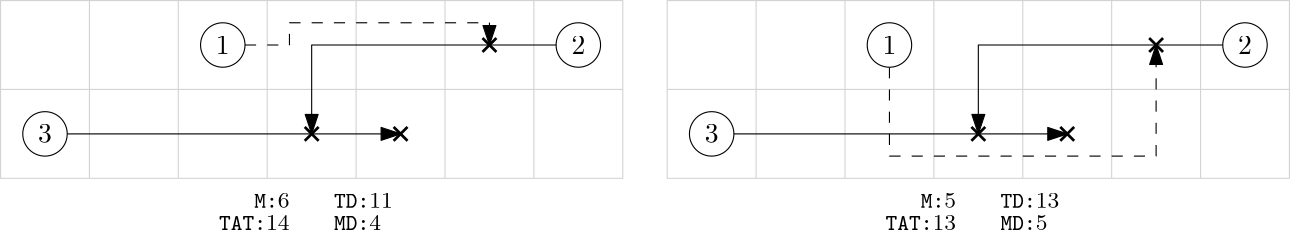 <?xml version="1.0"?>
<!DOCTYPE ipe SYSTEM "ipe.dtd">
<ipe version="70218" creator="Ipe 7.2.26">
<info created="D:20230326120639" modified="D:20230326171327"/>
<ipestyle name="basic">
<symbol name="arrow/arc(spx)">
<path stroke="sym-stroke" fill="sym-stroke" pen="sym-pen">
0 0 m
-1 0.333 l
-1 -0.333 l
h
</path>
</symbol>
<symbol name="arrow/farc(spx)">
<path stroke="sym-stroke" fill="white" pen="sym-pen">
0 0 m
-1 0.333 l
-1 -0.333 l
h
</path>
</symbol>
<symbol name="arrow/ptarc(spx)">
<path stroke="sym-stroke" fill="sym-stroke" pen="sym-pen">
0 0 m
-1 0.333 l
-0.8 0 l
-1 -0.333 l
h
</path>
</symbol>
<symbol name="arrow/fptarc(spx)">
<path stroke="sym-stroke" fill="white" pen="sym-pen">
0 0 m
-1 0.333 l
-0.8 0 l
-1 -0.333 l
h
</path>
</symbol>
<symbol name="mark/circle(sx)" transformations="translations">
<path fill="sym-stroke">
0.6 0 0 0.6 0 0 e
0.4 0 0 0.4 0 0 e
</path>
</symbol>
<symbol name="mark/disk(sx)" transformations="translations">
<path fill="sym-stroke">
0.6 0 0 0.6 0 0 e
</path>
</symbol>
<symbol name="mark/fdisk(sfx)" transformations="translations">
<group>
<path fill="sym-fill">
0.5 0 0 0.5 0 0 e
</path>
<path fill="sym-stroke" fillrule="eofill">
0.6 0 0 0.6 0 0 e
0.4 0 0 0.4 0 0 e
</path>
</group>
</symbol>
<symbol name="mark/box(sx)" transformations="translations">
<path fill="sym-stroke" fillrule="eofill">
-0.6 -0.6 m
0.6 -0.6 l
0.6 0.6 l
-0.6 0.6 l
h
-0.4 -0.4 m
0.4 -0.4 l
0.4 0.4 l
-0.4 0.4 l
h
</path>
</symbol>
<symbol name="mark/square(sx)" transformations="translations">
<path fill="sym-stroke">
-0.6 -0.6 m
0.6 -0.6 l
0.6 0.6 l
-0.6 0.6 l
h
</path>
</symbol>
<symbol name="mark/fsquare(sfx)" transformations="translations">
<group>
<path fill="sym-fill">
-0.5 -0.5 m
0.5 -0.5 l
0.5 0.5 l
-0.5 0.5 l
h
</path>
<path fill="sym-stroke" fillrule="eofill">
-0.6 -0.6 m
0.6 -0.6 l
0.6 0.6 l
-0.6 0.6 l
h
-0.4 -0.4 m
0.4 -0.4 l
0.4 0.4 l
-0.4 0.4 l
h
</path>
</group>
</symbol>
<symbol name="mark/cross(sx)" transformations="translations">
<group>
<path fill="sym-stroke">
-0.43 -0.57 m
0.57 0.43 l
0.43 0.57 l
-0.57 -0.43 l
h
</path>
<path fill="sym-stroke">
-0.43 0.57 m
0.57 -0.43 l
0.43 -0.57 l
-0.57 0.43 l
h
</path>
</group>
</symbol>
<symbol name="arrow/fnormal(spx)">
<path stroke="sym-stroke" fill="white" pen="sym-pen">
0 0 m
-1 0.333 l
-1 -0.333 l
h
</path>
</symbol>
<symbol name="arrow/pointed(spx)">
<path stroke="sym-stroke" fill="sym-stroke" pen="sym-pen">
0 0 m
-1 0.333 l
-0.8 0 l
-1 -0.333 l
h
</path>
</symbol>
<symbol name="arrow/fpointed(spx)">
<path stroke="sym-stroke" fill="white" pen="sym-pen">
0 0 m
-1 0.333 l
-0.8 0 l
-1 -0.333 l
h
</path>
</symbol>
<symbol name="arrow/linear(spx)">
<path stroke="sym-stroke" pen="sym-pen">
-1 0.333 m
0 0 l
-1 -0.333 l
</path>
</symbol>
<symbol name="arrow/fdouble(spx)">
<path stroke="sym-stroke" fill="white" pen="sym-pen">
0 0 m
-1 0.333 l
-1 -0.333 l
h
-1 0 m
-2 0.333 l
-2 -0.333 l
h
</path>
</symbol>
<symbol name="arrow/double(spx)">
<path stroke="sym-stroke" fill="sym-stroke" pen="sym-pen">
0 0 m
-1 0.333 l
-1 -0.333 l
h
-1 0 m
-2 0.333 l
-2 -0.333 l
h
</path>
</symbol>
<symbol name="arrow/mid-normal(spx)">
<path stroke="sym-stroke" fill="sym-stroke" pen="sym-pen">
0.5 0 m
-0.5 0.333 l
-0.5 -0.333 l
h
</path>
</symbol>
<symbol name="arrow/mid-fnormal(spx)">
<path stroke="sym-stroke" fill="white" pen="sym-pen">
0.5 0 m
-0.5 0.333 l
-0.5 -0.333 l
h
</path>
</symbol>
<symbol name="arrow/mid-pointed(spx)">
<path stroke="sym-stroke" fill="sym-stroke" pen="sym-pen">
0.5 0 m
-0.5 0.333 l
-0.3 0 l
-0.5 -0.333 l
h
</path>
</symbol>
<symbol name="arrow/mid-fpointed(spx)">
<path stroke="sym-stroke" fill="white" pen="sym-pen">
0.5 0 m
-0.5 0.333 l
-0.3 0 l
-0.5 -0.333 l
h
</path>
</symbol>
<symbol name="arrow/mid-double(spx)">
<path stroke="sym-stroke" fill="sym-stroke" pen="sym-pen">
1 0 m
0 0.333 l
0 -0.333 l
h
0 0 m
-1 0.333 l
-1 -0.333 l
h
</path>
</symbol>
<symbol name="arrow/mid-fdouble(spx)">
<path stroke="sym-stroke" fill="white" pen="sym-pen">
1 0 m
0 0.333 l
0 -0.333 l
h
0 0 m
-1 0.333 l
-1 -0.333 l
h
</path>
</symbol>
<anglesize name="22.5 deg" value="22.5"/>
<anglesize name="30 deg" value="30"/>
<anglesize name="45 deg" value="45"/>
<anglesize name="60 deg" value="60"/>
<anglesize name="90 deg" value="90"/>
<arrowsize name="large" value="10"/>
<arrowsize name="small" value="5"/>
<arrowsize name="tiny" value="3"/>
<color name="blue" value="0 0 1"/>
<color name="brown" value="0.647 0.165 0.165"/>
<color name="darkblue" value="0 0 0.545"/>
<color name="darkcyan" value="0 0.545 0.545"/>
<color name="darkgray" value="0.663"/>
<color name="darkgreen" value="0 0.392 0"/>
<color name="darkmagenta" value="0.545 0 0.545"/>
<color name="darkorange" value="1 0.549 0"/>
<color name="darkred" value="0.545 0 0"/>
<color name="gold" value="1 0.843 0"/>
<color name="gray" value="0.745"/>
<color name="green" value="0 1 0"/>
<color name="lightblue" value="0.678 0.847 0.902"/>
<color name="lightcyan" value="0.878 1 1"/>
<color name="lightgray" value="0.827"/>
<color name="lightgreen" value="0.565 0.933 0.565"/>
<color name="lightyellow" value="1 1 0.878"/>
<color name="navy" value="0 0 0.502"/>
<color name="orange" value="1 0.647 0"/>
<color name="pink" value="1 0.753 0.796"/>
<color name="purple" value="0.627 0.125 0.941"/>
<color name="red" value="1 0 0"/>
<color name="seagreen" value="0.18 0.545 0.341"/>
<color name="turquoise" value="0.251 0.878 0.816"/>
<color name="violet" value="0.933 0.51 0.933"/>
<color name="yellow" value="1 1 0"/>
<dashstyle name="dash dot dotted" value="[4 2 1 2 1 2] 0"/>
<dashstyle name="dash dotted" value="[4 2 1 2] 0"/>
<dashstyle name="dashed" value="[4] 0"/>
<dashstyle name="dotted" value="[1 3] 0"/>
<gridsize name="10 pts (~3.5 mm)" value="10"/>
<gridsize name="14 pts (~5 mm)" value="14"/>
<gridsize name="16 pts (~6 mm)" value="16"/>
<gridsize name="20 pts (~7 mm)" value="20"/>
<gridsize name="28 pts (~10 mm)" value="28"/>
<gridsize name="32 pts (~12 mm)" value="32"/>
<gridsize name="4 pts" value="4"/>
<gridsize name="56 pts (~20 mm)" value="56"/>
<gridsize name="8 pts (~3 mm)" value="8"/>
<opacity name="10%" value="0.1"/>
<opacity name="30%" value="0.3"/>
<opacity name="50%" value="0.5"/>
<opacity name="75%" value="0.75"/>
<pen name="fat" value="1.2"/>
<pen name="heavier" value="0.8"/>
<pen name="ultrafat" value="2"/>
<symbolsize name="large" value="5"/>
<symbolsize name="small" value="2"/>
<symbolsize name="tiny" value="1.1"/>
<textsize name="Huge" value="\Huge"/>
<textsize name="LARGE" value="\LARGE"/>
<textsize name="Large" value="\Large"/>
<textsize name="footnote" value="\footnotesize"/>
<textsize name="huge" value="\huge"/>
<textsize name="large" value="\large"/>
<textsize name="script" value="\scriptsize"/>
<textsize name="small" value="\small"/>
<textsize name="tiny" value="\tiny"/>
<textstyle name="center" begin="\begin{center}" end="\end{center}"/>
<textstyle name="item" begin="\begin{itemize}\item{}" end="\end{itemize}"/>
<textstyle name="itemize" begin="\begin{itemize}" end="\end{itemize}"/>
<tiling name="falling" angle="-60" step="4" width="1"/>
<tiling name="rising" angle="30" step="4" width="1"/>
</ipestyle>
<page>
<layer name="robots"/>
<layer name="paths"/>
<layer name="grid"/>
<layer name="wait"/>
<layer name="around"/>
<view layers="wait around" active="around"/>
<path layer="grid" stroke="lightgray">
160 736 m
160 672 l
384 672 l
384 736 l
h
</path>
<path stroke="lightgray">
160 704 m
384 704 l
</path>
<path stroke="lightgray">
192 736 m
192 672 l
</path>
<path stroke="lightgray">
224 736 m
224 672 l
</path>
<path stroke="lightgray">
256 736 m
256 672 l
</path>
<path stroke="lightgray">
288 736 m
288 672 l
</path>
<path stroke="lightgray">
320 736 m
320 672 l
</path>
<path stroke="lightgray">
352 736 m
352 672 l
</path>
<use layer="robots" name="mark/cross(sx)" pos="272 688" size="large" stroke="black"/>
<use name="mark/cross(sx)" pos="304 688" size="large" stroke="black"/>
<use name="mark/cross(sx)" pos="336 720" size="large" stroke="black"/>
<path layer="paths" stroke="black" fill="white" arrow="normal/normal">
368 720 m
272 688 l
</path>
<path layer="robots" stroke="black" fill="white">
8 0 0 8 368 720 e
</path>
<path layer="paths" stroke="black" fill="white" arrow="normal/normal">
240 720 m
336 720 l
</path>
<path layer="robots" stroke="black" fill="white">
8 0 0 8 240 720 e
</path>
<path layer="paths" stroke="black" arrow="normal/normal">
176 688 m
240 672
304 688 c
</path>
<path layer="robots" stroke="black" fill="white">
8 0 0 8 176 688 e
</path>
<text layer="paths" transformations="translations" pos="240 720" stroke="black" type="label" width="4.981" height="6.42" depth="0" halign="center" valign="center" style="math">1</text>
<text transformations="translations" pos="368 720" stroke="black" type="label" width="4.981" height="6.42" depth="0" halign="center" valign="center" style="math">2</text>
<text transformations="translations" pos="176 688" stroke="black" type="label" width="4.981" height="6.42" depth="0" halign="center" valign="center" style="math">3</text>
<path layer="wait" matrix="1 0 0 1 -112 -144" stroke="lightgray">
160 736 m
160 672 l
384 672 l
384 736 l
h
</path>
<path matrix="1 0 0 1 -112 -144" stroke="lightgray">
160 704 m
384 704 l
</path>
<path matrix="1 0 0 1 -112 -144" stroke="lightgray">
192 736 m
192 672 l
</path>
<path matrix="1 0 0 1 -112 -144" stroke="lightgray">
224 736 m
224 672 l
</path>
<path matrix="1 0 0 1 -112 -144" stroke="lightgray">
256 736 m
256 672 l
</path>
<path matrix="1 0 0 1 -112 -144" stroke="lightgray">
288 736 m
288 672 l
</path>
<path matrix="1 0 0 1 -112 -144" stroke="lightgray">
320 736 m
320 672 l
</path>
<path matrix="1 0 0 1 -112 -144" stroke="lightgray">
352 736 m
352 672 l
</path>
<use matrix="1 0 0 1 -112 -144" name="mark/cross(sx)" pos="272 688" size="large" stroke="black"/>
<use matrix="1 0 0 1 -112 -144" name="mark/cross(sx)" pos="304 688" size="large" stroke="black"/>
<use matrix="1 0 0 1 -112 -144" name="mark/cross(sx)" pos="336 720" size="large" stroke="black"/>
<path stroke="black" arrow="normal/normal">
256 576 m
160 576 l
160 544 l
</path>
<path stroke="black" arrow="normal/normal">
64 544 m
192 544 l
</path>
<path layer="around" matrix="1 0 0 1 128 -144" stroke="lightgray">
160 736 m
160 672 l
384 672 l
384 736 l
h
</path>
<path matrix="1 0 0 1 128 -144" stroke="lightgray">
160 704 m
384 704 l
</path>
<path matrix="1 0 0 1 128 -144" stroke="lightgray">
192 736 m
192 672 l
</path>
<path matrix="1 0 0 1 128 -144" stroke="lightgray">
224 736 m
224 672 l
</path>
<path matrix="1 0 0 1 128 -144" stroke="lightgray">
256 736 m
256 672 l
</path>
<path matrix="1 0 0 1 128 -144" stroke="lightgray">
288 736 m
288 672 l
</path>
<path matrix="1 0 0 1 128 -144" stroke="lightgray">
320 736 m
320 672 l
</path>
<path matrix="1 0 0 1 128 -144" stroke="lightgray">
352 736 m
352 672 l
</path>
<use matrix="1 0 0 1 128 -144" name="mark/cross(sx)" pos="272 688" size="large" stroke="black"/>
<use matrix="1 0 0 1 128 -144" name="mark/cross(sx)" pos="304 688" size="large" stroke="black"/>
<use matrix="1 0 0 1 128 -144" name="mark/cross(sx)" pos="336 720" size="large" stroke="black"/>
<path matrix="1 0 0 1 240 0" stroke="black" arrow="normal/normal">
256 576 m
160 576 l
160 544 l
</path>
<path matrix="1 0 0 1 240 0" stroke="black" arrow="normal/normal">
64 544 m
192 544 l
</path>
<path stroke="black" dash="dashed" arrow="normal/normal">
368 576 m
368 536 l
464 536 l
464 576 l
</path>
<path layer="wait" stroke="black" dash="dashed" arrow="normal/normal">
128 576 m
152 576 l
152 584 l
224 584 l
224 576 l
</path>
<text matrix="1 0 0 1 -40 -160" transformations="translations" pos="192 680" stroke="black" type="label" width="12.703" height="5.136" depth="0" halign="right" valign="center" size="footnote" style="math">\texttt{M:} 6</text>
<text matrix="1 0 0 1 -40 -168" transformations="translations" pos="192 680" stroke="black" type="label" width="25.405" height="5.136" depth="0" halign="right" valign="center" size="footnote" style="math">\texttt{TAT:} 14</text>
<text matrix="1 0 0 1 -16 -144" transformations="translations" pos="184 664" stroke="black" type="label" width="21.171" height="5.136" depth="0" valign="center" size="footnote" style="math">\texttt{TD:} 11</text>
<text matrix="1 0 0 1 -16 -152" transformations="translations" pos="184 664" stroke="black" type="label" width="16.937" height="5.136" depth="0" valign="center" size="footnote" style="math">\texttt{MD:} 4</text>
<text layer="around" matrix="1 0 0 1 200 -160" transformations="translations" pos="192 680" stroke="black" type="label" width="12.703" height="5.136" depth="0" halign="right" valign="center" size="footnote" style="math">\texttt{M:} 5</text>
<text matrix="1 0 0 1 200 -168" transformations="translations" pos="192 680" stroke="black" type="label" width="25.405" height="5.136" depth="0" halign="right" valign="center" size="footnote" style="math">\texttt{TAT:} 13</text>
<text matrix="1 0 0 1 224 -144" transformations="translations" pos="184 664" stroke="black" type="label" width="21.171" height="5.136" depth="0" valign="center" size="footnote" style="math">\texttt{TD:} 13</text>
<text matrix="1 0 0 1 224 -152" transformations="translations" pos="184 664" stroke="black" type="label" width="16.937" height="5.136" depth="0" valign="center" size="footnote" style="math">\texttt{MD:} 5</text>
<path layer="wait" matrix="1 0 0 1 -112 -144" stroke="black" fill="white">
8 0 0 8 368 720 e
</path>
<path matrix="1 0 0 1 -112 -144" stroke="black" fill="white">
8 0 0 8 240 720 e
</path>
<path matrix="1 0 0 1 -112 -144" stroke="black" fill="white">
8 0 0 8 176 688 e
</path>
<text matrix="1 0 0 1 -112 -144" transformations="translations" pos="240 720" stroke="black" type="label" width="4.981" height="6.42" depth="0" halign="center" valign="center" style="math">1</text>
<text matrix="1 0 0 1 -112 -144" transformations="translations" pos="368 720" stroke="black" type="label" width="4.981" height="6.42" depth="0" halign="center" valign="center" style="math">2</text>
<text matrix="1 0 0 1 -112 -144" transformations="translations" pos="176 688" stroke="black" type="label" width="4.981" height="6.42" depth="0" halign="center" valign="center" style="math">3</text>
<path layer="around" matrix="1 0 0 1 128 -144" stroke="black" fill="white">
8 0 0 8 368 720 e
</path>
<path matrix="1 0 0 1 128 -144" stroke="black" fill="white">
8 0 0 8 176 688 e
</path>
<text matrix="1 0 0 1 128 -144" transformations="translations" pos="368 720" stroke="black" type="label" width="4.981" height="6.42" depth="0" halign="center" valign="center" style="math">2</text>
<text matrix="1 0 0 1 128 -144" transformations="translations" pos="176 688" stroke="black" type="label" width="4.981" height="6.42" depth="0" halign="center" valign="center" style="math">3</text>
<path matrix="1 0 0 1 128 -144" stroke="black" fill="white">
8 0 0 8 240 720 e
</path>
<text matrix="1 0 0 1 128 -144" transformations="translations" pos="240 720" stroke="black" type="label" width="4.981" height="6.42" depth="0" halign="center" valign="center" style="math">1 </text>
</page>
</ipe>
